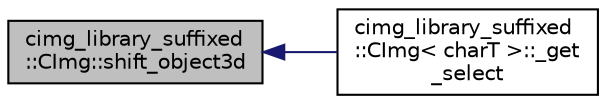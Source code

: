 digraph "cimg_library_suffixed::CImg::shift_object3d"
{
  edge [fontname="Helvetica",fontsize="10",labelfontname="Helvetica",labelfontsize="10"];
  node [fontname="Helvetica",fontsize="10",shape=record];
  rankdir="LR";
  Node1 [label="cimg_library_suffixed\l::CImg::shift_object3d",height=0.2,width=0.4,color="black", fillcolor="grey75", style="filled" fontcolor="black"];
  Node1 -> Node2 [dir="back",color="midnightblue",fontsize="10",style="solid",fontname="Helvetica"];
  Node2 [label="cimg_library_suffixed\l::CImg\< charT \>::_get\l_select",height=0.2,width=0.4,color="black", fillcolor="white", style="filled",URL="$structcimg__library__suffixed_1_1_c_img.html#a5eabe7fe9d3b7069f8cd7719ff515bdf"];
}
